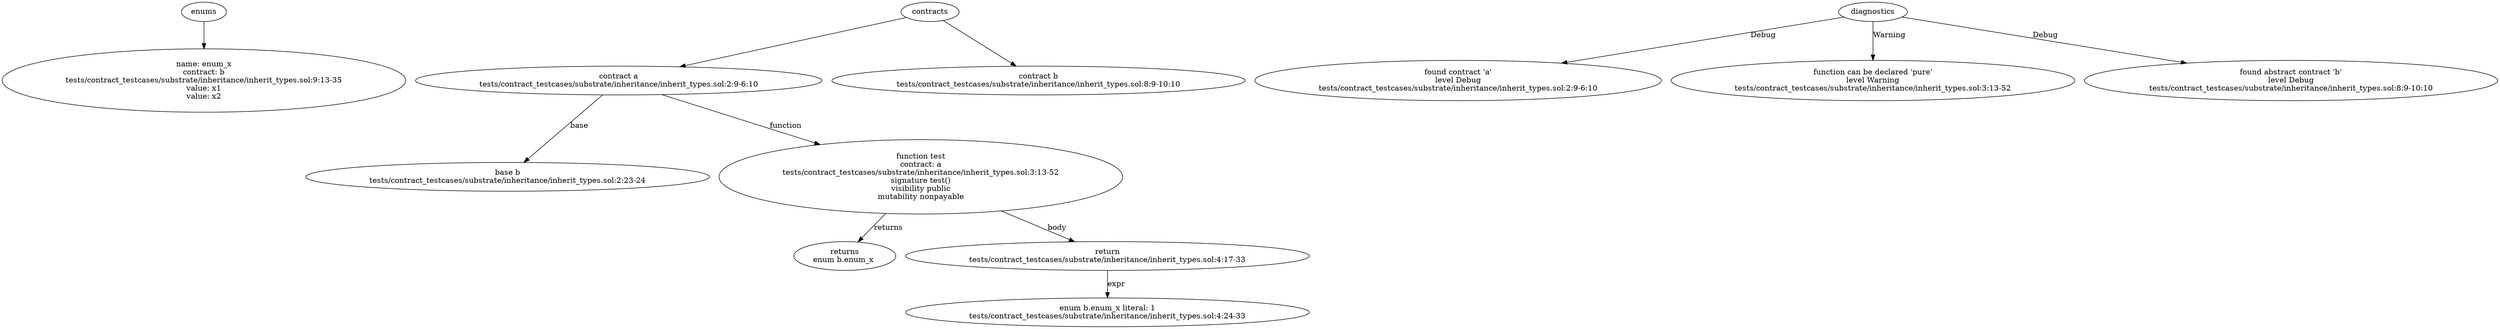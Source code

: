 strict digraph "tests/contract_testcases/substrate/inheritance/inherit_types.sol" {
	enum_x [label="name: enum_x\ncontract: b\ntests/contract_testcases/substrate/inheritance/inherit_types.sol:9:13-35\nvalue: x1\nvalue: x2"]
	contract [label="contract a\ntests/contract_testcases/substrate/inheritance/inherit_types.sol:2:9-6:10"]
	base [label="base b\ntests/contract_testcases/substrate/inheritance/inherit_types.sol:2:23-24"]
	test [label="function test\ncontract: a\ntests/contract_testcases/substrate/inheritance/inherit_types.sol:3:13-52\nsignature test()\nvisibility public\nmutability nonpayable"]
	returns [label="returns\nenum b.enum_x "]
	return [label="return\ntests/contract_testcases/substrate/inheritance/inherit_types.sol:4:17-33"]
	number_literal [label="enum b.enum_x literal: 1\ntests/contract_testcases/substrate/inheritance/inherit_types.sol:4:24-33"]
	contract_9 [label="contract b\ntests/contract_testcases/substrate/inheritance/inherit_types.sol:8:9-10:10"]
	diagnostic [label="found contract 'a'\nlevel Debug\ntests/contract_testcases/substrate/inheritance/inherit_types.sol:2:9-6:10"]
	diagnostic_12 [label="function can be declared 'pure'\nlevel Warning\ntests/contract_testcases/substrate/inheritance/inherit_types.sol:3:13-52"]
	diagnostic_13 [label="found abstract contract 'b'\nlevel Debug\ntests/contract_testcases/substrate/inheritance/inherit_types.sol:8:9-10:10"]
	enums -> enum_x
	contracts -> contract
	contract -> base [label="base"]
	contract -> test [label="function"]
	test -> returns [label="returns"]
	test -> return [label="body"]
	return -> number_literal [label="expr"]
	contracts -> contract_9
	diagnostics -> diagnostic [label="Debug"]
	diagnostics -> diagnostic_12 [label="Warning"]
	diagnostics -> diagnostic_13 [label="Debug"]
}
